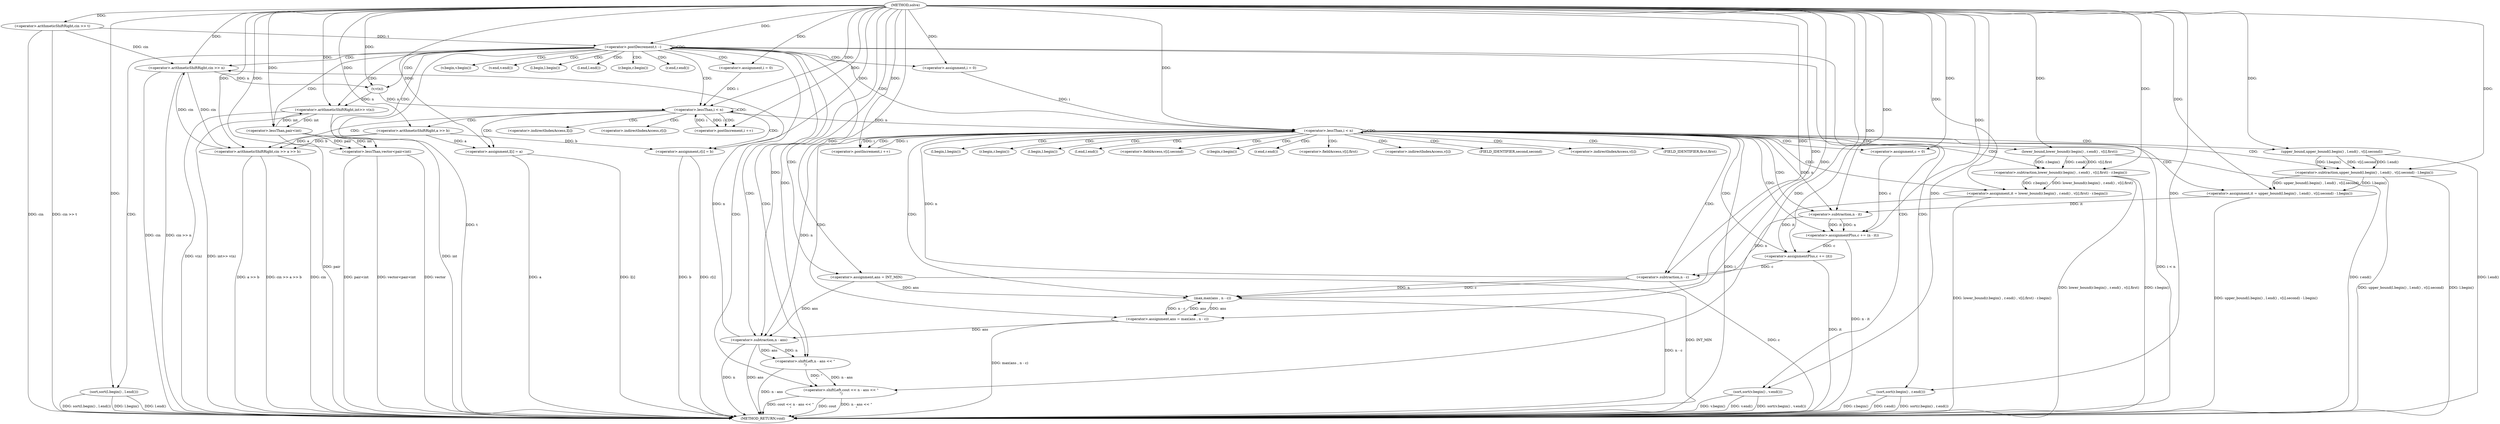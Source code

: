 digraph "solve" {  
"1000480" [label = "(METHOD,solve)" ]
"1000610" [label = "(METHOD_RETURN,void)" ]
"1000483" [label = "(<operator>.arithmeticShiftRight,cin >> t)" ]
"1000487" [label = "(<operator>.postDecrement,t --)" ]
"1000491" [label = "(<operator>.arithmeticShiftRight,cin >> n)" ]
"1000535" [label = "(sort,sort(v.begin() , v.end()))" ]
"1000538" [label = "(sort,sort(l.begin() , l.end()))" ]
"1000541" [label = "(sort,sort(r.begin() , r.end()))" ]
"1000545" [label = "(<operator>.assignment,ans = INT_MIN)" ]
"1000603" [label = "(<operator>.shiftLeft,cout << n - ans << \"\n\")" ]
"1000495" [label = "(<operator>.lessThan,vector<pair<int)" ]
"1000500" [label = "(<operator>.arithmeticShiftRight,int>> v(n))" ]
"1000508" [label = "(<operator>.assignment,i = 0)" ]
"1000511" [label = "(<operator>.lessThan,i < n)" ]
"1000514" [label = "(<operator>.postIncrement,i ++)" ]
"1000550" [label = "(<operator>.assignment,i = 0)" ]
"1000553" [label = "(<operator>.lessThan,i < n)" ]
"1000556" [label = "(<operator>.postIncrement,i ++)" ]
"1000519" [label = "(<operator>.arithmeticShiftRight,cin >> a >> b)" ]
"1000525" [label = "(<operator>.assignment,l[i] = a)" ]
"1000530" [label = "(<operator>.assignment,r[i] = b)" ]
"1000560" [label = "(<operator>.assignment,c = 0)" ]
"1000564" [label = "(<operator>.assignment,it = upper_bound(l.begin() , l.end() , v[i].second) - l.begin())" ]
"1000576" [label = "(<operator>.assignmentPlus,c += (n - it))" ]
"1000581" [label = "(<operator>.assignment,it = lower_bound(r.begin() , r.end() , v[i].first) - r.begin())" ]
"1000593" [label = "(<operator>.assignmentPlus,c += (it))" ]
"1000596" [label = "(<operator>.assignment,ans = max(ans , n - c))" ]
"1000605" [label = "(<operator>.shiftLeft,n - ans << \"\n\")" ]
"1000497" [label = "(<operator>.lessThan,pair<int)" ]
"1000502" [label = "(v,v(n))" ]
"1000606" [label = "(<operator>.subtraction,n - ans)" ]
"1000521" [label = "(<operator>.arithmeticShiftRight,a >> b)" ]
"1000566" [label = "(<operator>.subtraction,upper_bound(l.begin() , l.end() , v[i].second) - l.begin())" ]
"1000578" [label = "(<operator>.subtraction,n - it)" ]
"1000583" [label = "(<operator>.subtraction,lower_bound(r.begin() , r.end() , v[i].first) - r.begin())" ]
"1000598" [label = "(max,max(ans , n - c))" ]
"1000567" [label = "(upper_bound,upper_bound(l.begin() , l.end() , v[i].second))" ]
"1000584" [label = "(lower_bound,lower_bound(r.begin() , r.end() , v[i].first))" ]
"1000600" [label = "(<operator>.subtraction,n - c)" ]
"1000536" [label = "(v.begin,v.begin())" ]
"1000537" [label = "(v.end,v.end())" ]
"1000539" [label = "(l.begin,l.begin())" ]
"1000540" [label = "(l.end,l.end())" ]
"1000542" [label = "(r.begin,r.begin())" ]
"1000543" [label = "(r.end,r.end())" ]
"1000526" [label = "(<operator>.indirectIndexAccess,l[i])" ]
"1000531" [label = "(<operator>.indirectIndexAccess,r[i])" ]
"1000575" [label = "(l.begin,l.begin())" ]
"1000592" [label = "(r.begin,r.begin())" ]
"1000568" [label = "(l.begin,l.begin())" ]
"1000569" [label = "(l.end,l.end())" ]
"1000570" [label = "(<operator>.fieldAccess,v[i].second)" ]
"1000585" [label = "(r.begin,r.begin())" ]
"1000586" [label = "(r.end,r.end())" ]
"1000587" [label = "(<operator>.fieldAccess,v[i].first)" ]
"1000571" [label = "(<operator>.indirectIndexAccess,v[i])" ]
"1000574" [label = "(FIELD_IDENTIFIER,second,second)" ]
"1000588" [label = "(<operator>.indirectIndexAccess,v[i])" ]
"1000591" [label = "(FIELD_IDENTIFIER,first,first)" ]
  "1000483" -> "1000610"  [ label = "DDG: cin"] 
  "1000483" -> "1000610"  [ label = "DDG: cin >> t"] 
  "1000487" -> "1000610"  [ label = "DDG: t"] 
  "1000491" -> "1000610"  [ label = "DDG: cin"] 
  "1000491" -> "1000610"  [ label = "DDG: cin >> n"] 
  "1000495" -> "1000610"  [ label = "DDG: pair<int"] 
  "1000495" -> "1000610"  [ label = "DDG: vector<pair<int"] 
  "1000500" -> "1000610"  [ label = "DDG: int"] 
  "1000500" -> "1000610"  [ label = "DDG: v(n)"] 
  "1000500" -> "1000610"  [ label = "DDG: int>> v(n)"] 
  "1000535" -> "1000610"  [ label = "DDG: v.begin()"] 
  "1000535" -> "1000610"  [ label = "DDG: v.end()"] 
  "1000535" -> "1000610"  [ label = "DDG: sort(v.begin() , v.end())"] 
  "1000538" -> "1000610"  [ label = "DDG: l.begin()"] 
  "1000538" -> "1000610"  [ label = "DDG: l.end()"] 
  "1000538" -> "1000610"  [ label = "DDG: sort(l.begin() , l.end())"] 
  "1000541" -> "1000610"  [ label = "DDG: r.begin()"] 
  "1000541" -> "1000610"  [ label = "DDG: r.end()"] 
  "1000541" -> "1000610"  [ label = "DDG: sort(r.begin() , r.end())"] 
  "1000553" -> "1000610"  [ label = "DDG: i"] 
  "1000553" -> "1000610"  [ label = "DDG: i < n"] 
  "1000606" -> "1000610"  [ label = "DDG: n"] 
  "1000606" -> "1000610"  [ label = "DDG: ans"] 
  "1000605" -> "1000610"  [ label = "DDG: n - ans"] 
  "1000603" -> "1000610"  [ label = "DDG: n - ans << \"\n\""] 
  "1000603" -> "1000610"  [ label = "DDG: cout << n - ans << \"\n\""] 
  "1000567" -> "1000610"  [ label = "DDG: l.end()"] 
  "1000566" -> "1000610"  [ label = "DDG: upper_bound(l.begin() , l.end() , v[i].second)"] 
  "1000566" -> "1000610"  [ label = "DDG: l.begin()"] 
  "1000564" -> "1000610"  [ label = "DDG: upper_bound(l.begin() , l.end() , v[i].second) - l.begin()"] 
  "1000576" -> "1000610"  [ label = "DDG: n - it"] 
  "1000584" -> "1000610"  [ label = "DDG: r.end()"] 
  "1000583" -> "1000610"  [ label = "DDG: lower_bound(r.begin() , r.end() , v[i].first)"] 
  "1000583" -> "1000610"  [ label = "DDG: r.begin()"] 
  "1000581" -> "1000610"  [ label = "DDG: lower_bound(r.begin() , r.end() , v[i].first) - r.begin()"] 
  "1000593" -> "1000610"  [ label = "DDG: it"] 
  "1000600" -> "1000610"  [ label = "DDG: c"] 
  "1000598" -> "1000610"  [ label = "DDG: n - c"] 
  "1000596" -> "1000610"  [ label = "DDG: max(ans , n - c)"] 
  "1000519" -> "1000610"  [ label = "DDG: cin"] 
  "1000519" -> "1000610"  [ label = "DDG: a >> b"] 
  "1000519" -> "1000610"  [ label = "DDG: cin >> a >> b"] 
  "1000525" -> "1000610"  [ label = "DDG: l[i]"] 
  "1000525" -> "1000610"  [ label = "DDG: a"] 
  "1000530" -> "1000610"  [ label = "DDG: r[i]"] 
  "1000530" -> "1000610"  [ label = "DDG: b"] 
  "1000497" -> "1000610"  [ label = "DDG: pair"] 
  "1000545" -> "1000610"  [ label = "DDG: INT_MIN"] 
  "1000603" -> "1000610"  [ label = "DDG: cout"] 
  "1000495" -> "1000610"  [ label = "DDG: vector"] 
  "1000480" -> "1000483"  [ label = "DDG: "] 
  "1000483" -> "1000487"  [ label = "DDG: t"] 
  "1000480" -> "1000487"  [ label = "DDG: "] 
  "1000480" -> "1000545"  [ label = "DDG: "] 
  "1000483" -> "1000491"  [ label = "DDG: cin"] 
  "1000519" -> "1000491"  [ label = "DDG: cin"] 
  "1000480" -> "1000491"  [ label = "DDG: "] 
  "1000606" -> "1000491"  [ label = "DDG: n"] 
  "1000480" -> "1000508"  [ label = "DDG: "] 
  "1000480" -> "1000535"  [ label = "DDG: "] 
  "1000480" -> "1000538"  [ label = "DDG: "] 
  "1000480" -> "1000541"  [ label = "DDG: "] 
  "1000480" -> "1000550"  [ label = "DDG: "] 
  "1000480" -> "1000603"  [ label = "DDG: "] 
  "1000605" -> "1000603"  [ label = "DDG: n - ans"] 
  "1000605" -> "1000603"  [ label = "DDG: \"\n\""] 
  "1000480" -> "1000495"  [ label = "DDG: "] 
  "1000497" -> "1000495"  [ label = "DDG: pair"] 
  "1000497" -> "1000495"  [ label = "DDG: int"] 
  "1000497" -> "1000500"  [ label = "DDG: int"] 
  "1000480" -> "1000500"  [ label = "DDG: "] 
  "1000502" -> "1000500"  [ label = "DDG: n"] 
  "1000508" -> "1000511"  [ label = "DDG: i"] 
  "1000514" -> "1000511"  [ label = "DDG: i"] 
  "1000480" -> "1000511"  [ label = "DDG: "] 
  "1000502" -> "1000511"  [ label = "DDG: n"] 
  "1000511" -> "1000514"  [ label = "DDG: i"] 
  "1000480" -> "1000514"  [ label = "DDG: "] 
  "1000521" -> "1000525"  [ label = "DDG: a"] 
  "1000480" -> "1000525"  [ label = "DDG: "] 
  "1000521" -> "1000530"  [ label = "DDG: b"] 
  "1000480" -> "1000530"  [ label = "DDG: "] 
  "1000550" -> "1000553"  [ label = "DDG: i"] 
  "1000556" -> "1000553"  [ label = "DDG: i"] 
  "1000480" -> "1000553"  [ label = "DDG: "] 
  "1000511" -> "1000553"  [ label = "DDG: n"] 
  "1000600" -> "1000553"  [ label = "DDG: n"] 
  "1000553" -> "1000556"  [ label = "DDG: i"] 
  "1000480" -> "1000556"  [ label = "DDG: "] 
  "1000480" -> "1000560"  [ label = "DDG: "] 
  "1000566" -> "1000564"  [ label = "DDG: upper_bound(l.begin() , l.end() , v[i].second)"] 
  "1000566" -> "1000564"  [ label = "DDG: l.begin()"] 
  "1000578" -> "1000576"  [ label = "DDG: n"] 
  "1000578" -> "1000576"  [ label = "DDG: it"] 
  "1000583" -> "1000581"  [ label = "DDG: lower_bound(r.begin() , r.end() , v[i].first)"] 
  "1000583" -> "1000581"  [ label = "DDG: r.begin()"] 
  "1000581" -> "1000593"  [ label = "DDG: it"] 
  "1000480" -> "1000593"  [ label = "DDG: "] 
  "1000598" -> "1000596"  [ label = "DDG: n - c"] 
  "1000598" -> "1000596"  [ label = "DDG: ans"] 
  "1000606" -> "1000605"  [ label = "DDG: n"] 
  "1000606" -> "1000605"  [ label = "DDG: ans"] 
  "1000480" -> "1000605"  [ label = "DDG: "] 
  "1000480" -> "1000497"  [ label = "DDG: "] 
  "1000500" -> "1000497"  [ label = "DDG: int"] 
  "1000491" -> "1000502"  [ label = "DDG: n"] 
  "1000480" -> "1000502"  [ label = "DDG: "] 
  "1000491" -> "1000519"  [ label = "DDG: cin"] 
  "1000480" -> "1000519"  [ label = "DDG: "] 
  "1000521" -> "1000519"  [ label = "DDG: b"] 
  "1000521" -> "1000519"  [ label = "DDG: a"] 
  "1000480" -> "1000564"  [ label = "DDG: "] 
  "1000560" -> "1000576"  [ label = "DDG: c"] 
  "1000480" -> "1000576"  [ label = "DDG: "] 
  "1000480" -> "1000581"  [ label = "DDG: "] 
  "1000576" -> "1000593"  [ label = "DDG: c"] 
  "1000480" -> "1000596"  [ label = "DDG: "] 
  "1000553" -> "1000606"  [ label = "DDG: n"] 
  "1000480" -> "1000606"  [ label = "DDG: "] 
  "1000545" -> "1000606"  [ label = "DDG: ans"] 
  "1000596" -> "1000606"  [ label = "DDG: ans"] 
  "1000480" -> "1000521"  [ label = "DDG: "] 
  "1000567" -> "1000566"  [ label = "DDG: v[i].second"] 
  "1000567" -> "1000566"  [ label = "DDG: l.end()"] 
  "1000567" -> "1000566"  [ label = "DDG: l.begin()"] 
  "1000480" -> "1000566"  [ label = "DDG: "] 
  "1000553" -> "1000578"  [ label = "DDG: n"] 
  "1000480" -> "1000578"  [ label = "DDG: "] 
  "1000564" -> "1000578"  [ label = "DDG: it"] 
  "1000584" -> "1000583"  [ label = "DDG: r.begin()"] 
  "1000584" -> "1000583"  [ label = "DDG: r.end()"] 
  "1000584" -> "1000583"  [ label = "DDG: v[i].first"] 
  "1000480" -> "1000583"  [ label = "DDG: "] 
  "1000545" -> "1000598"  [ label = "DDG: ans"] 
  "1000596" -> "1000598"  [ label = "DDG: ans"] 
  "1000480" -> "1000598"  [ label = "DDG: "] 
  "1000600" -> "1000598"  [ label = "DDG: c"] 
  "1000600" -> "1000598"  [ label = "DDG: n"] 
  "1000480" -> "1000567"  [ label = "DDG: "] 
  "1000480" -> "1000584"  [ label = "DDG: "] 
  "1000578" -> "1000600"  [ label = "DDG: n"] 
  "1000480" -> "1000600"  [ label = "DDG: "] 
  "1000593" -> "1000600"  [ label = "DDG: c"] 
  "1000487" -> "1000550"  [ label = "CDG: "] 
  "1000487" -> "1000537"  [ label = "CDG: "] 
  "1000487" -> "1000541"  [ label = "CDG: "] 
  "1000487" -> "1000500"  [ label = "CDG: "] 
  "1000487" -> "1000543"  [ label = "CDG: "] 
  "1000487" -> "1000495"  [ label = "CDG: "] 
  "1000487" -> "1000545"  [ label = "CDG: "] 
  "1000487" -> "1000540"  [ label = "CDG: "] 
  "1000487" -> "1000502"  [ label = "CDG: "] 
  "1000487" -> "1000511"  [ label = "CDG: "] 
  "1000487" -> "1000605"  [ label = "CDG: "] 
  "1000487" -> "1000536"  [ label = "CDG: "] 
  "1000487" -> "1000508"  [ label = "CDG: "] 
  "1000487" -> "1000491"  [ label = "CDG: "] 
  "1000487" -> "1000538"  [ label = "CDG: "] 
  "1000487" -> "1000497"  [ label = "CDG: "] 
  "1000487" -> "1000487"  [ label = "CDG: "] 
  "1000487" -> "1000553"  [ label = "CDG: "] 
  "1000487" -> "1000535"  [ label = "CDG: "] 
  "1000487" -> "1000539"  [ label = "CDG: "] 
  "1000487" -> "1000603"  [ label = "CDG: "] 
  "1000487" -> "1000606"  [ label = "CDG: "] 
  "1000487" -> "1000542"  [ label = "CDG: "] 
  "1000511" -> "1000526"  [ label = "CDG: "] 
  "1000511" -> "1000525"  [ label = "CDG: "] 
  "1000511" -> "1000514"  [ label = "CDG: "] 
  "1000511" -> "1000511"  [ label = "CDG: "] 
  "1000511" -> "1000530"  [ label = "CDG: "] 
  "1000511" -> "1000521"  [ label = "CDG: "] 
  "1000511" -> "1000519"  [ label = "CDG: "] 
  "1000511" -> "1000531"  [ label = "CDG: "] 
  "1000553" -> "1000567"  [ label = "CDG: "] 
  "1000553" -> "1000560"  [ label = "CDG: "] 
  "1000553" -> "1000584"  [ label = "CDG: "] 
  "1000553" -> "1000571"  [ label = "CDG: "] 
  "1000553" -> "1000570"  [ label = "CDG: "] 
  "1000553" -> "1000600"  [ label = "CDG: "] 
  "1000553" -> "1000598"  [ label = "CDG: "] 
  "1000553" -> "1000593"  [ label = "CDG: "] 
  "1000553" -> "1000586"  [ label = "CDG: "] 
  "1000553" -> "1000592"  [ label = "CDG: "] 
  "1000553" -> "1000596"  [ label = "CDG: "] 
  "1000553" -> "1000566"  [ label = "CDG: "] 
  "1000553" -> "1000556"  [ label = "CDG: "] 
  "1000553" -> "1000574"  [ label = "CDG: "] 
  "1000553" -> "1000585"  [ label = "CDG: "] 
  "1000553" -> "1000564"  [ label = "CDG: "] 
  "1000553" -> "1000568"  [ label = "CDG: "] 
  "1000553" -> "1000587"  [ label = "CDG: "] 
  "1000553" -> "1000553"  [ label = "CDG: "] 
  "1000553" -> "1000576"  [ label = "CDG: "] 
  "1000553" -> "1000578"  [ label = "CDG: "] 
  "1000553" -> "1000581"  [ label = "CDG: "] 
  "1000553" -> "1000588"  [ label = "CDG: "] 
  "1000553" -> "1000569"  [ label = "CDG: "] 
  "1000553" -> "1000575"  [ label = "CDG: "] 
  "1000553" -> "1000583"  [ label = "CDG: "] 
  "1000553" -> "1000591"  [ label = "CDG: "] 
}
